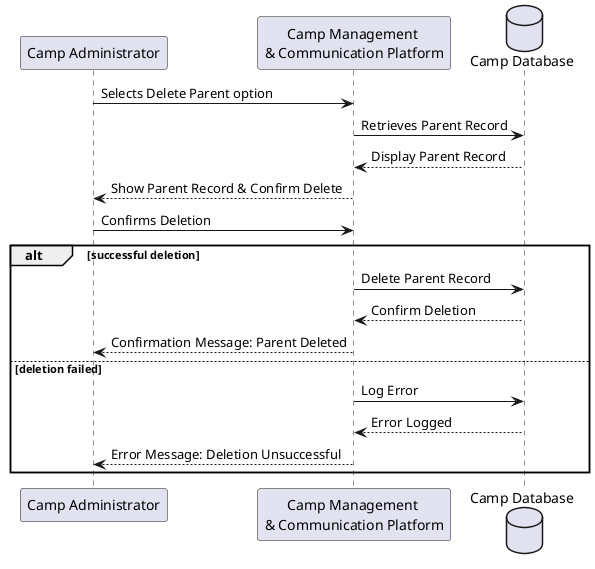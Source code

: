 @startuml
participant "Camp Administrator" as Admin
participant "Camp Management \n& Communication Platform" as Platform
database "Camp Database" as DB

Admin -> Platform : Selects Delete Parent option
Platform -> DB : Retrieves Parent Record
DB --> Platform : Display Parent Record
Platform --> Admin : Show Parent Record & Confirm Delete
Admin -> Platform : Confirms Deletion

alt successful deletion
    Platform -> DB : Delete Parent Record
    DB --> Platform : Confirm Deletion
    Platform --> Admin : Confirmation Message: Parent Deleted
else deletion failed
    Platform -> DB : Log Error
    DB --> Platform : Error Logged
    Platform --> Admin : Error Message: Deletion Unsuccessful
end

@enduml